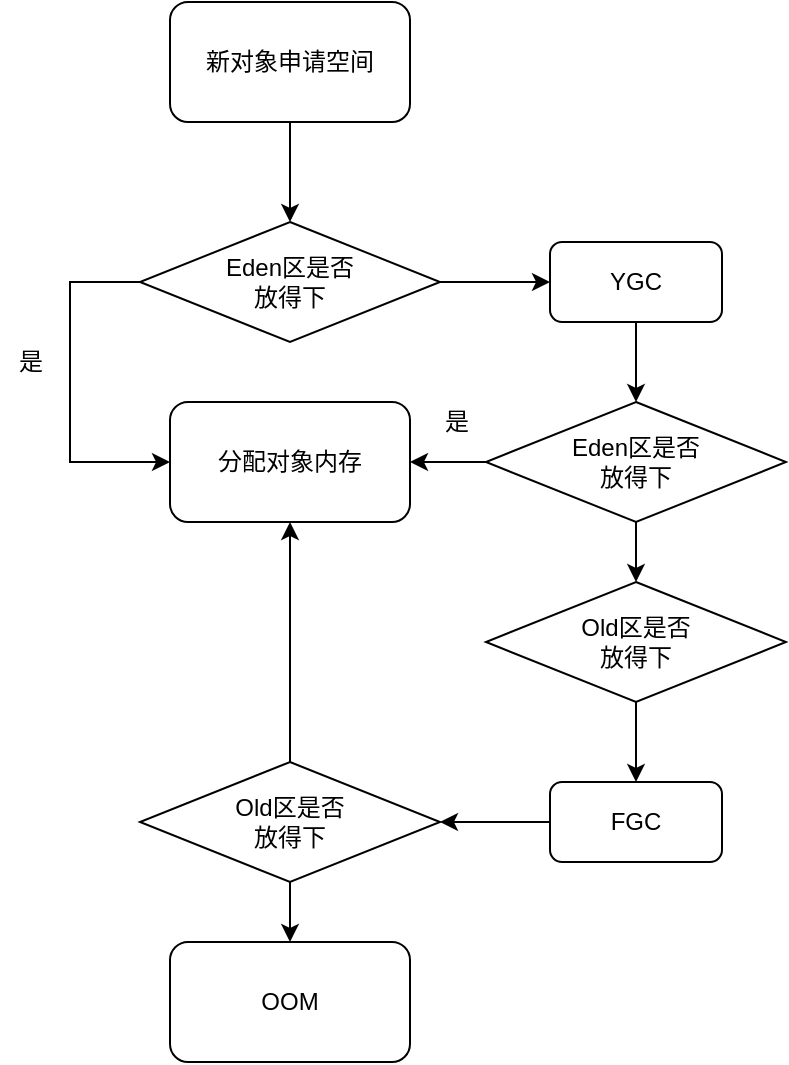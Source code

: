 <mxfile version="14.9.1" type="github">
  <diagram id="JkZPQYlxQQXMIrby8k0a" name="Page-1">
    <mxGraphModel dx="946" dy="536" grid="1" gridSize="10" guides="1" tooltips="1" connect="1" arrows="1" fold="1" page="1" pageScale="1" pageWidth="827" pageHeight="1169" math="0" shadow="0">
      <root>
        <mxCell id="0" />
        <mxCell id="1" parent="0" />
        <mxCell id="1ckluw9A6b03gDBRV9iU-11" value="" style="edgeStyle=orthogonalEdgeStyle;rounded=0;orthogonalLoop=1;jettySize=auto;html=1;" edge="1" parent="1" source="1ckluw9A6b03gDBRV9iU-1" target="1ckluw9A6b03gDBRV9iU-2">
          <mxGeometry relative="1" as="geometry" />
        </mxCell>
        <mxCell id="1ckluw9A6b03gDBRV9iU-1" value="新对象申请空间" style="rounded=1;whiteSpace=wrap;html=1;" vertex="1" parent="1">
          <mxGeometry x="130" y="120" width="120" height="60" as="geometry" />
        </mxCell>
        <mxCell id="1ckluw9A6b03gDBRV9iU-14" value="" style="edgeStyle=orthogonalEdgeStyle;rounded=0;orthogonalLoop=1;jettySize=auto;html=1;" edge="1" parent="1" source="1ckluw9A6b03gDBRV9iU-2" target="1ckluw9A6b03gDBRV9iU-4">
          <mxGeometry relative="1" as="geometry" />
        </mxCell>
        <mxCell id="1ckluw9A6b03gDBRV9iU-19" style="edgeStyle=orthogonalEdgeStyle;rounded=0;orthogonalLoop=1;jettySize=auto;html=1;exitX=0;exitY=0.5;exitDx=0;exitDy=0;entryX=0;entryY=0.5;entryDx=0;entryDy=0;" edge="1" parent="1" source="1ckluw9A6b03gDBRV9iU-2" target="1ckluw9A6b03gDBRV9iU-3">
          <mxGeometry relative="1" as="geometry">
            <Array as="points">
              <mxPoint x="80" y="260" />
              <mxPoint x="80" y="350" />
            </Array>
          </mxGeometry>
        </mxCell>
        <mxCell id="1ckluw9A6b03gDBRV9iU-2" value="Eden区是否&lt;br&gt;放得下" style="rhombus;whiteSpace=wrap;html=1;" vertex="1" parent="1">
          <mxGeometry x="115" y="230" width="150" height="60" as="geometry" />
        </mxCell>
        <mxCell id="1ckluw9A6b03gDBRV9iU-3" value="分配对象内存" style="rounded=1;whiteSpace=wrap;html=1;" vertex="1" parent="1">
          <mxGeometry x="130" y="320" width="120" height="60" as="geometry" />
        </mxCell>
        <mxCell id="1ckluw9A6b03gDBRV9iU-15" value="" style="edgeStyle=orthogonalEdgeStyle;rounded=0;orthogonalLoop=1;jettySize=auto;html=1;" edge="1" parent="1" source="1ckluw9A6b03gDBRV9iU-4" target="1ckluw9A6b03gDBRV9iU-6">
          <mxGeometry relative="1" as="geometry" />
        </mxCell>
        <mxCell id="1ckluw9A6b03gDBRV9iU-4" value="YGC" style="rounded=1;whiteSpace=wrap;html=1;" vertex="1" parent="1">
          <mxGeometry x="320" y="240" width="86" height="40" as="geometry" />
        </mxCell>
        <mxCell id="1ckluw9A6b03gDBRV9iU-16" value="" style="edgeStyle=orthogonalEdgeStyle;rounded=0;orthogonalLoop=1;jettySize=auto;html=1;" edge="1" parent="1" source="1ckluw9A6b03gDBRV9iU-6" target="1ckluw9A6b03gDBRV9iU-7">
          <mxGeometry relative="1" as="geometry" />
        </mxCell>
        <mxCell id="1ckluw9A6b03gDBRV9iU-17" value="" style="edgeStyle=orthogonalEdgeStyle;rounded=0;orthogonalLoop=1;jettySize=auto;html=1;" edge="1" parent="1" source="1ckluw9A6b03gDBRV9iU-6" target="1ckluw9A6b03gDBRV9iU-3">
          <mxGeometry relative="1" as="geometry" />
        </mxCell>
        <mxCell id="1ckluw9A6b03gDBRV9iU-6" value="Eden区是否&lt;br&gt;放得下" style="rhombus;whiteSpace=wrap;html=1;" vertex="1" parent="1">
          <mxGeometry x="288" y="320" width="150" height="60" as="geometry" />
        </mxCell>
        <mxCell id="1ckluw9A6b03gDBRV9iU-21" value="" style="edgeStyle=orthogonalEdgeStyle;rounded=0;orthogonalLoop=1;jettySize=auto;html=1;" edge="1" parent="1" source="1ckluw9A6b03gDBRV9iU-7" target="1ckluw9A6b03gDBRV9iU-8">
          <mxGeometry relative="1" as="geometry" />
        </mxCell>
        <mxCell id="1ckluw9A6b03gDBRV9iU-7" value="Old区是否&lt;br&gt;放得下" style="rhombus;whiteSpace=wrap;html=1;" vertex="1" parent="1">
          <mxGeometry x="288" y="410" width="150" height="60" as="geometry" />
        </mxCell>
        <mxCell id="1ckluw9A6b03gDBRV9iU-22" value="" style="edgeStyle=orthogonalEdgeStyle;rounded=0;orthogonalLoop=1;jettySize=auto;html=1;" edge="1" parent="1" source="1ckluw9A6b03gDBRV9iU-8" target="1ckluw9A6b03gDBRV9iU-9">
          <mxGeometry relative="1" as="geometry" />
        </mxCell>
        <mxCell id="1ckluw9A6b03gDBRV9iU-8" value="FGC" style="rounded=1;whiteSpace=wrap;html=1;" vertex="1" parent="1">
          <mxGeometry x="320" y="510" width="86" height="40" as="geometry" />
        </mxCell>
        <mxCell id="1ckluw9A6b03gDBRV9iU-23" value="" style="edgeStyle=orthogonalEdgeStyle;rounded=0;orthogonalLoop=1;jettySize=auto;html=1;" edge="1" parent="1" source="1ckluw9A6b03gDBRV9iU-9" target="1ckluw9A6b03gDBRV9iU-10">
          <mxGeometry relative="1" as="geometry" />
        </mxCell>
        <mxCell id="1ckluw9A6b03gDBRV9iU-24" style="edgeStyle=orthogonalEdgeStyle;rounded=0;orthogonalLoop=1;jettySize=auto;html=1;exitX=0.5;exitY=0;exitDx=0;exitDy=0;entryX=0.5;entryY=1;entryDx=0;entryDy=0;" edge="1" parent="1" source="1ckluw9A6b03gDBRV9iU-9" target="1ckluw9A6b03gDBRV9iU-3">
          <mxGeometry relative="1" as="geometry" />
        </mxCell>
        <mxCell id="1ckluw9A6b03gDBRV9iU-9" value="Old区是否&lt;br&gt;放得下" style="rhombus;whiteSpace=wrap;html=1;" vertex="1" parent="1">
          <mxGeometry x="115" y="500" width="150" height="60" as="geometry" />
        </mxCell>
        <mxCell id="1ckluw9A6b03gDBRV9iU-10" value="OOM" style="rounded=1;whiteSpace=wrap;html=1;" vertex="1" parent="1">
          <mxGeometry x="130" y="590" width="120" height="60" as="geometry" />
        </mxCell>
        <mxCell id="1ckluw9A6b03gDBRV9iU-18" value="是" style="text;html=1;align=center;verticalAlign=middle;resizable=0;points=[];autosize=1;strokeColor=none;" vertex="1" parent="1">
          <mxGeometry x="258" y="320" width="30" height="20" as="geometry" />
        </mxCell>
        <mxCell id="1ckluw9A6b03gDBRV9iU-20" value="是" style="text;html=1;align=center;verticalAlign=middle;resizable=0;points=[];autosize=1;strokeColor=none;" vertex="1" parent="1">
          <mxGeometry x="45" y="290" width="30" height="20" as="geometry" />
        </mxCell>
      </root>
    </mxGraphModel>
  </diagram>
</mxfile>
